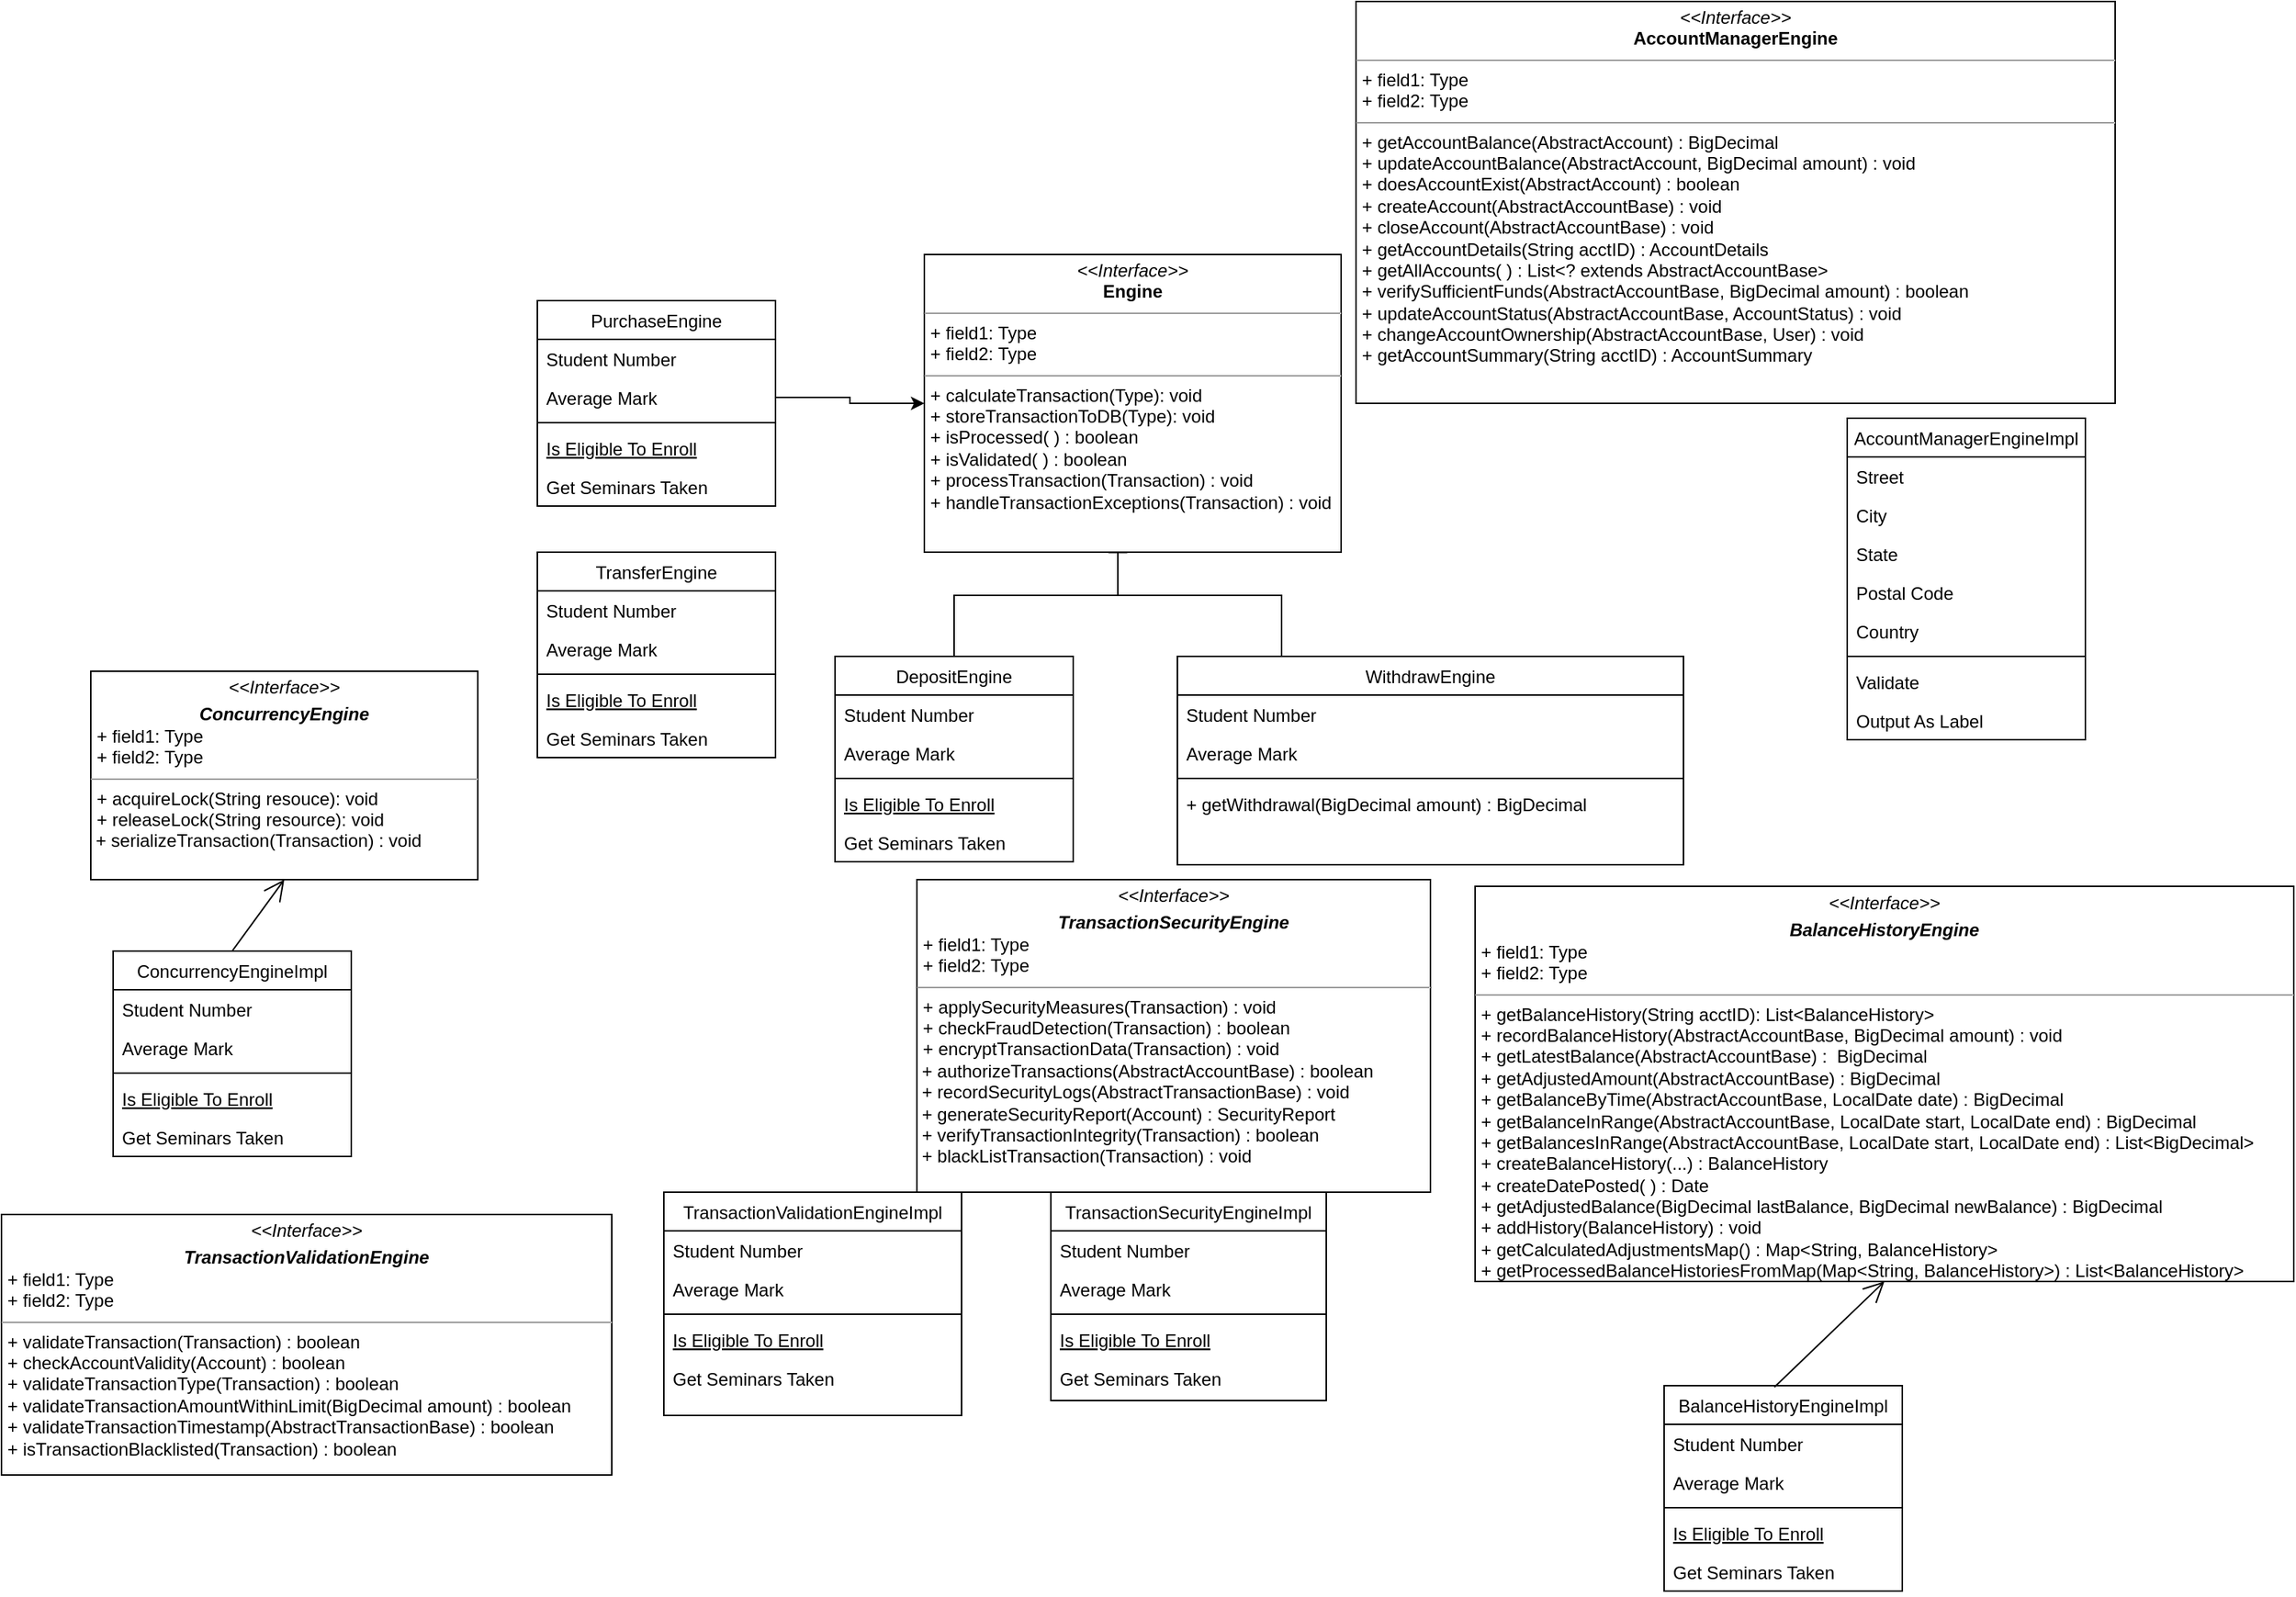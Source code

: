 <mxfile version="22.1.5" type="github">
  <diagram id="C5RBs43oDa-KdzZeNtuy" name="Page-1">
    <mxGraphModel dx="2491" dy="1832" grid="1" gridSize="10" guides="1" tooltips="1" connect="1" arrows="1" fold="1" page="1" pageScale="1" pageWidth="827" pageHeight="1169" math="0" shadow="0">
      <root>
        <mxCell id="WIyWlLk6GJQsqaUBKTNV-0" />
        <mxCell id="WIyWlLk6GJQsqaUBKTNV-1" parent="WIyWlLk6GJQsqaUBKTNV-0" />
        <mxCell id="zkfFHV4jXpPFQw0GAbJ--6" value="DepositEngine" style="swimlane;fontStyle=0;align=center;verticalAlign=top;childLayout=stackLayout;horizontal=1;startSize=26;horizontalStack=0;resizeParent=1;resizeLast=0;collapsible=1;marginBottom=0;rounded=0;shadow=0;strokeWidth=1;" parent="WIyWlLk6GJQsqaUBKTNV-1" vertex="1">
          <mxGeometry x="110" y="340" width="160" height="138" as="geometry">
            <mxRectangle x="130" y="380" width="160" height="26" as="alternateBounds" />
          </mxGeometry>
        </mxCell>
        <mxCell id="zkfFHV4jXpPFQw0GAbJ--7" value="Student Number" style="text;align=left;verticalAlign=top;spacingLeft=4;spacingRight=4;overflow=hidden;rotatable=0;points=[[0,0.5],[1,0.5]];portConstraint=eastwest;" parent="zkfFHV4jXpPFQw0GAbJ--6" vertex="1">
          <mxGeometry y="26" width="160" height="26" as="geometry" />
        </mxCell>
        <mxCell id="zkfFHV4jXpPFQw0GAbJ--8" value="Average Mark" style="text;align=left;verticalAlign=top;spacingLeft=4;spacingRight=4;overflow=hidden;rotatable=0;points=[[0,0.5],[1,0.5]];portConstraint=eastwest;rounded=0;shadow=0;html=0;" parent="zkfFHV4jXpPFQw0GAbJ--6" vertex="1">
          <mxGeometry y="52" width="160" height="26" as="geometry" />
        </mxCell>
        <mxCell id="zkfFHV4jXpPFQw0GAbJ--9" value="" style="line;html=1;strokeWidth=1;align=left;verticalAlign=middle;spacingTop=-1;spacingLeft=3;spacingRight=3;rotatable=0;labelPosition=right;points=[];portConstraint=eastwest;" parent="zkfFHV4jXpPFQw0GAbJ--6" vertex="1">
          <mxGeometry y="78" width="160" height="8" as="geometry" />
        </mxCell>
        <mxCell id="zkfFHV4jXpPFQw0GAbJ--10" value="Is Eligible To Enroll" style="text;align=left;verticalAlign=top;spacingLeft=4;spacingRight=4;overflow=hidden;rotatable=0;points=[[0,0.5],[1,0.5]];portConstraint=eastwest;fontStyle=4" parent="zkfFHV4jXpPFQw0GAbJ--6" vertex="1">
          <mxGeometry y="86" width="160" height="26" as="geometry" />
        </mxCell>
        <mxCell id="zkfFHV4jXpPFQw0GAbJ--11" value="Get Seminars Taken" style="text;align=left;verticalAlign=top;spacingLeft=4;spacingRight=4;overflow=hidden;rotatable=0;points=[[0,0.5],[1,0.5]];portConstraint=eastwest;" parent="zkfFHV4jXpPFQw0GAbJ--6" vertex="1">
          <mxGeometry y="112" width="160" height="26" as="geometry" />
        </mxCell>
        <mxCell id="zkfFHV4jXpPFQw0GAbJ--12" value="" style="endArrow=block;endSize=10;endFill=0;shadow=0;strokeWidth=1;rounded=0;edgeStyle=elbowEdgeStyle;elbow=vertical;" parent="WIyWlLk6GJQsqaUBKTNV-1" source="zkfFHV4jXpPFQw0GAbJ--6" edge="1">
          <mxGeometry width="160" relative="1" as="geometry">
            <mxPoint x="200" y="203" as="sourcePoint" />
            <mxPoint x="300" y="258" as="targetPoint" />
          </mxGeometry>
        </mxCell>
        <mxCell id="zkfFHV4jXpPFQw0GAbJ--16" value="" style="endArrow=block;endSize=10;endFill=0;shadow=0;strokeWidth=1;rounded=0;edgeStyle=elbowEdgeStyle;elbow=vertical;" parent="WIyWlLk6GJQsqaUBKTNV-1" edge="1">
          <mxGeometry width="160" relative="1" as="geometry">
            <mxPoint x="410" y="340" as="sourcePoint" />
            <mxPoint x="300" y="258" as="targetPoint" />
          </mxGeometry>
        </mxCell>
        <mxCell id="zkfFHV4jXpPFQw0GAbJ--17" value="AccountManagerEngineImpl" style="swimlane;fontStyle=0;align=center;verticalAlign=top;childLayout=stackLayout;horizontal=1;startSize=26;horizontalStack=0;resizeParent=1;resizeLast=0;collapsible=1;marginBottom=0;rounded=0;shadow=0;strokeWidth=1;" parent="WIyWlLk6GJQsqaUBKTNV-1" vertex="1">
          <mxGeometry x="790" y="180" width="160" height="216" as="geometry">
            <mxRectangle x="550" y="140" width="160" height="26" as="alternateBounds" />
          </mxGeometry>
        </mxCell>
        <mxCell id="zkfFHV4jXpPFQw0GAbJ--18" value="Street" style="text;align=left;verticalAlign=top;spacingLeft=4;spacingRight=4;overflow=hidden;rotatable=0;points=[[0,0.5],[1,0.5]];portConstraint=eastwest;" parent="zkfFHV4jXpPFQw0GAbJ--17" vertex="1">
          <mxGeometry y="26" width="160" height="26" as="geometry" />
        </mxCell>
        <mxCell id="zkfFHV4jXpPFQw0GAbJ--19" value="City" style="text;align=left;verticalAlign=top;spacingLeft=4;spacingRight=4;overflow=hidden;rotatable=0;points=[[0,0.5],[1,0.5]];portConstraint=eastwest;rounded=0;shadow=0;html=0;" parent="zkfFHV4jXpPFQw0GAbJ--17" vertex="1">
          <mxGeometry y="52" width="160" height="26" as="geometry" />
        </mxCell>
        <mxCell id="zkfFHV4jXpPFQw0GAbJ--20" value="State" style="text;align=left;verticalAlign=top;spacingLeft=4;spacingRight=4;overflow=hidden;rotatable=0;points=[[0,0.5],[1,0.5]];portConstraint=eastwest;rounded=0;shadow=0;html=0;" parent="zkfFHV4jXpPFQw0GAbJ--17" vertex="1">
          <mxGeometry y="78" width="160" height="26" as="geometry" />
        </mxCell>
        <mxCell id="zkfFHV4jXpPFQw0GAbJ--21" value="Postal Code" style="text;align=left;verticalAlign=top;spacingLeft=4;spacingRight=4;overflow=hidden;rotatable=0;points=[[0,0.5],[1,0.5]];portConstraint=eastwest;rounded=0;shadow=0;html=0;" parent="zkfFHV4jXpPFQw0GAbJ--17" vertex="1">
          <mxGeometry y="104" width="160" height="26" as="geometry" />
        </mxCell>
        <mxCell id="zkfFHV4jXpPFQw0GAbJ--22" value="Country" style="text;align=left;verticalAlign=top;spacingLeft=4;spacingRight=4;overflow=hidden;rotatable=0;points=[[0,0.5],[1,0.5]];portConstraint=eastwest;rounded=0;shadow=0;html=0;" parent="zkfFHV4jXpPFQw0GAbJ--17" vertex="1">
          <mxGeometry y="130" width="160" height="26" as="geometry" />
        </mxCell>
        <mxCell id="zkfFHV4jXpPFQw0GAbJ--23" value="" style="line;html=1;strokeWidth=1;align=left;verticalAlign=middle;spacingTop=-1;spacingLeft=3;spacingRight=3;rotatable=0;labelPosition=right;points=[];portConstraint=eastwest;" parent="zkfFHV4jXpPFQw0GAbJ--17" vertex="1">
          <mxGeometry y="156" width="160" height="8" as="geometry" />
        </mxCell>
        <mxCell id="zkfFHV4jXpPFQw0GAbJ--24" value="Validate" style="text;align=left;verticalAlign=top;spacingLeft=4;spacingRight=4;overflow=hidden;rotatable=0;points=[[0,0.5],[1,0.5]];portConstraint=eastwest;" parent="zkfFHV4jXpPFQw0GAbJ--17" vertex="1">
          <mxGeometry y="164" width="160" height="26" as="geometry" />
        </mxCell>
        <mxCell id="zkfFHV4jXpPFQw0GAbJ--25" value="Output As Label" style="text;align=left;verticalAlign=top;spacingLeft=4;spacingRight=4;overflow=hidden;rotatable=0;points=[[0,0.5],[1,0.5]];portConstraint=eastwest;" parent="zkfFHV4jXpPFQw0GAbJ--17" vertex="1">
          <mxGeometry y="190" width="160" height="26" as="geometry" />
        </mxCell>
        <mxCell id="oyJZGiEkRgADrdonyUqu-0" value="TransferEngine" style="swimlane;fontStyle=0;align=center;verticalAlign=top;childLayout=stackLayout;horizontal=1;startSize=26;horizontalStack=0;resizeParent=1;resizeLast=0;collapsible=1;marginBottom=0;rounded=0;shadow=0;strokeWidth=1;" vertex="1" parent="WIyWlLk6GJQsqaUBKTNV-1">
          <mxGeometry x="-90" y="270" width="160" height="138" as="geometry">
            <mxRectangle x="130" y="380" width="160" height="26" as="alternateBounds" />
          </mxGeometry>
        </mxCell>
        <mxCell id="oyJZGiEkRgADrdonyUqu-1" value="Student Number" style="text;align=left;verticalAlign=top;spacingLeft=4;spacingRight=4;overflow=hidden;rotatable=0;points=[[0,0.5],[1,0.5]];portConstraint=eastwest;" vertex="1" parent="oyJZGiEkRgADrdonyUqu-0">
          <mxGeometry y="26" width="160" height="26" as="geometry" />
        </mxCell>
        <mxCell id="oyJZGiEkRgADrdonyUqu-2" value="Average Mark" style="text;align=left;verticalAlign=top;spacingLeft=4;spacingRight=4;overflow=hidden;rotatable=0;points=[[0,0.5],[1,0.5]];portConstraint=eastwest;rounded=0;shadow=0;html=0;" vertex="1" parent="oyJZGiEkRgADrdonyUqu-0">
          <mxGeometry y="52" width="160" height="26" as="geometry" />
        </mxCell>
        <mxCell id="oyJZGiEkRgADrdonyUqu-3" value="" style="line;html=1;strokeWidth=1;align=left;verticalAlign=middle;spacingTop=-1;spacingLeft=3;spacingRight=3;rotatable=0;labelPosition=right;points=[];portConstraint=eastwest;" vertex="1" parent="oyJZGiEkRgADrdonyUqu-0">
          <mxGeometry y="78" width="160" height="8" as="geometry" />
        </mxCell>
        <mxCell id="oyJZGiEkRgADrdonyUqu-4" value="Is Eligible To Enroll" style="text;align=left;verticalAlign=top;spacingLeft=4;spacingRight=4;overflow=hidden;rotatable=0;points=[[0,0.5],[1,0.5]];portConstraint=eastwest;fontStyle=4" vertex="1" parent="oyJZGiEkRgADrdonyUqu-0">
          <mxGeometry y="86" width="160" height="26" as="geometry" />
        </mxCell>
        <mxCell id="oyJZGiEkRgADrdonyUqu-5" value="Get Seminars Taken" style="text;align=left;verticalAlign=top;spacingLeft=4;spacingRight=4;overflow=hidden;rotatable=0;points=[[0,0.5],[1,0.5]];portConstraint=eastwest;" vertex="1" parent="oyJZGiEkRgADrdonyUqu-0">
          <mxGeometry y="112" width="160" height="26" as="geometry" />
        </mxCell>
        <mxCell id="oyJZGiEkRgADrdonyUqu-6" value="PurchaseEngine" style="swimlane;fontStyle=0;align=center;verticalAlign=top;childLayout=stackLayout;horizontal=1;startSize=26;horizontalStack=0;resizeParent=1;resizeLast=0;collapsible=1;marginBottom=0;rounded=0;shadow=0;strokeWidth=1;" vertex="1" parent="WIyWlLk6GJQsqaUBKTNV-1">
          <mxGeometry x="-90" y="101" width="160" height="138" as="geometry">
            <mxRectangle x="130" y="380" width="160" height="26" as="alternateBounds" />
          </mxGeometry>
        </mxCell>
        <mxCell id="oyJZGiEkRgADrdonyUqu-7" value="Student Number" style="text;align=left;verticalAlign=top;spacingLeft=4;spacingRight=4;overflow=hidden;rotatable=0;points=[[0,0.5],[1,0.5]];portConstraint=eastwest;" vertex="1" parent="oyJZGiEkRgADrdonyUqu-6">
          <mxGeometry y="26" width="160" height="26" as="geometry" />
        </mxCell>
        <mxCell id="oyJZGiEkRgADrdonyUqu-8" value="Average Mark" style="text;align=left;verticalAlign=top;spacingLeft=4;spacingRight=4;overflow=hidden;rotatable=0;points=[[0,0.5],[1,0.5]];portConstraint=eastwest;rounded=0;shadow=0;html=0;" vertex="1" parent="oyJZGiEkRgADrdonyUqu-6">
          <mxGeometry y="52" width="160" height="26" as="geometry" />
        </mxCell>
        <mxCell id="oyJZGiEkRgADrdonyUqu-9" value="" style="line;html=1;strokeWidth=1;align=left;verticalAlign=middle;spacingTop=-1;spacingLeft=3;spacingRight=3;rotatable=0;labelPosition=right;points=[];portConstraint=eastwest;" vertex="1" parent="oyJZGiEkRgADrdonyUqu-6">
          <mxGeometry y="78" width="160" height="8" as="geometry" />
        </mxCell>
        <mxCell id="oyJZGiEkRgADrdonyUqu-10" value="Is Eligible To Enroll" style="text;align=left;verticalAlign=top;spacingLeft=4;spacingRight=4;overflow=hidden;rotatable=0;points=[[0,0.5],[1,0.5]];portConstraint=eastwest;fontStyle=4" vertex="1" parent="oyJZGiEkRgADrdonyUqu-6">
          <mxGeometry y="86" width="160" height="26" as="geometry" />
        </mxCell>
        <mxCell id="oyJZGiEkRgADrdonyUqu-11" value="Get Seminars Taken" style="text;align=left;verticalAlign=top;spacingLeft=4;spacingRight=4;overflow=hidden;rotatable=0;points=[[0,0.5],[1,0.5]];portConstraint=eastwest;" vertex="1" parent="oyJZGiEkRgADrdonyUqu-6">
          <mxGeometry y="112" width="160" height="26" as="geometry" />
        </mxCell>
        <mxCell id="oyJZGiEkRgADrdonyUqu-18" value="BalanceHistoryEngineImpl" style="swimlane;fontStyle=0;align=center;verticalAlign=top;childLayout=stackLayout;horizontal=1;startSize=26;horizontalStack=0;resizeParent=1;resizeLast=0;collapsible=1;marginBottom=0;rounded=0;shadow=0;strokeWidth=1;" vertex="1" parent="WIyWlLk6GJQsqaUBKTNV-1">
          <mxGeometry x="667" y="830" width="160" height="138" as="geometry">
            <mxRectangle x="130" y="380" width="160" height="26" as="alternateBounds" />
          </mxGeometry>
        </mxCell>
        <mxCell id="oyJZGiEkRgADrdonyUqu-19" value="Student Number" style="text;align=left;verticalAlign=top;spacingLeft=4;spacingRight=4;overflow=hidden;rotatable=0;points=[[0,0.5],[1,0.5]];portConstraint=eastwest;" vertex="1" parent="oyJZGiEkRgADrdonyUqu-18">
          <mxGeometry y="26" width="160" height="26" as="geometry" />
        </mxCell>
        <mxCell id="oyJZGiEkRgADrdonyUqu-20" value="Average Mark" style="text;align=left;verticalAlign=top;spacingLeft=4;spacingRight=4;overflow=hidden;rotatable=0;points=[[0,0.5],[1,0.5]];portConstraint=eastwest;rounded=0;shadow=0;html=0;" vertex="1" parent="oyJZGiEkRgADrdonyUqu-18">
          <mxGeometry y="52" width="160" height="26" as="geometry" />
        </mxCell>
        <mxCell id="oyJZGiEkRgADrdonyUqu-21" value="" style="line;html=1;strokeWidth=1;align=left;verticalAlign=middle;spacingTop=-1;spacingLeft=3;spacingRight=3;rotatable=0;labelPosition=right;points=[];portConstraint=eastwest;" vertex="1" parent="oyJZGiEkRgADrdonyUqu-18">
          <mxGeometry y="78" width="160" height="8" as="geometry" />
        </mxCell>
        <mxCell id="oyJZGiEkRgADrdonyUqu-22" value="Is Eligible To Enroll" style="text;align=left;verticalAlign=top;spacingLeft=4;spacingRight=4;overflow=hidden;rotatable=0;points=[[0,0.5],[1,0.5]];portConstraint=eastwest;fontStyle=4" vertex="1" parent="oyJZGiEkRgADrdonyUqu-18">
          <mxGeometry y="86" width="160" height="26" as="geometry" />
        </mxCell>
        <mxCell id="oyJZGiEkRgADrdonyUqu-23" value="Get Seminars Taken" style="text;align=left;verticalAlign=top;spacingLeft=4;spacingRight=4;overflow=hidden;rotatable=0;points=[[0,0.5],[1,0.5]];portConstraint=eastwest;" vertex="1" parent="oyJZGiEkRgADrdonyUqu-18">
          <mxGeometry y="112" width="160" height="26" as="geometry" />
        </mxCell>
        <mxCell id="oyJZGiEkRgADrdonyUqu-24" value="ConcurrencyEngineImpl" style="swimlane;fontStyle=0;align=center;verticalAlign=top;childLayout=stackLayout;horizontal=1;startSize=26;horizontalStack=0;resizeParent=1;resizeLast=0;collapsible=1;marginBottom=0;rounded=0;shadow=0;strokeWidth=1;" vertex="1" parent="WIyWlLk6GJQsqaUBKTNV-1">
          <mxGeometry x="-375" y="538" width="160" height="138" as="geometry">
            <mxRectangle x="130" y="380" width="160" height="26" as="alternateBounds" />
          </mxGeometry>
        </mxCell>
        <mxCell id="oyJZGiEkRgADrdonyUqu-25" value="Student Number" style="text;align=left;verticalAlign=top;spacingLeft=4;spacingRight=4;overflow=hidden;rotatable=0;points=[[0,0.5],[1,0.5]];portConstraint=eastwest;" vertex="1" parent="oyJZGiEkRgADrdonyUqu-24">
          <mxGeometry y="26" width="160" height="26" as="geometry" />
        </mxCell>
        <mxCell id="oyJZGiEkRgADrdonyUqu-26" value="Average Mark" style="text;align=left;verticalAlign=top;spacingLeft=4;spacingRight=4;overflow=hidden;rotatable=0;points=[[0,0.5],[1,0.5]];portConstraint=eastwest;rounded=0;shadow=0;html=0;" vertex="1" parent="oyJZGiEkRgADrdonyUqu-24">
          <mxGeometry y="52" width="160" height="26" as="geometry" />
        </mxCell>
        <mxCell id="oyJZGiEkRgADrdonyUqu-27" value="" style="line;html=1;strokeWidth=1;align=left;verticalAlign=middle;spacingTop=-1;spacingLeft=3;spacingRight=3;rotatable=0;labelPosition=right;points=[];portConstraint=eastwest;" vertex="1" parent="oyJZGiEkRgADrdonyUqu-24">
          <mxGeometry y="78" width="160" height="8" as="geometry" />
        </mxCell>
        <mxCell id="oyJZGiEkRgADrdonyUqu-28" value="Is Eligible To Enroll" style="text;align=left;verticalAlign=top;spacingLeft=4;spacingRight=4;overflow=hidden;rotatable=0;points=[[0,0.5],[1,0.5]];portConstraint=eastwest;fontStyle=4" vertex="1" parent="oyJZGiEkRgADrdonyUqu-24">
          <mxGeometry y="86" width="160" height="26" as="geometry" />
        </mxCell>
        <mxCell id="oyJZGiEkRgADrdonyUqu-29" value="Get Seminars Taken" style="text;align=left;verticalAlign=top;spacingLeft=4;spacingRight=4;overflow=hidden;rotatable=0;points=[[0,0.5],[1,0.5]];portConstraint=eastwest;" vertex="1" parent="oyJZGiEkRgADrdonyUqu-24">
          <mxGeometry y="112" width="160" height="26" as="geometry" />
        </mxCell>
        <mxCell id="oyJZGiEkRgADrdonyUqu-30" value="&lt;p style=&quot;margin:0px;margin-top:4px;text-align:center;&quot;&gt;&lt;i&gt;&amp;lt;&amp;lt;Interface&amp;gt;&amp;gt;&lt;/i&gt;&lt;br&gt;&lt;b&gt;Engine&lt;/b&gt;&lt;/p&gt;&lt;hr size=&quot;1&quot;&gt;&lt;p style=&quot;margin:0px;margin-left:4px;&quot;&gt;+ field1: Type&lt;br&gt;+ field2: Type&lt;/p&gt;&lt;hr size=&quot;1&quot;&gt;&lt;p style=&quot;margin:0px;margin-left:4px;&quot;&gt;+ calculateTransaction(Type): void&lt;br&gt;+ storeTransactionToDB(Type): void&lt;/p&gt;&lt;p style=&quot;margin:0px;margin-left:4px;&quot;&gt;+ isProcessed( ) : boolean&lt;/p&gt;&lt;p style=&quot;margin:0px;margin-left:4px;&quot;&gt;+ isValidated( ) : boolean&lt;/p&gt;&lt;p style=&quot;margin:0px;margin-left:4px;&quot;&gt;+ processTransaction(Transaction) : void&lt;/p&gt;&lt;p style=&quot;margin:0px;margin-left:4px;&quot;&gt;+ handleTransactionExceptions(Transaction) : void&lt;/p&gt;&lt;p style=&quot;margin:0px;margin-left:4px;&quot;&gt;&lt;br&gt;&lt;/p&gt;" style="verticalAlign=top;align=left;overflow=fill;fontSize=12;fontFamily=Helvetica;html=1;whiteSpace=wrap;" vertex="1" parent="WIyWlLk6GJQsqaUBKTNV-1">
          <mxGeometry x="170" y="70" width="280" height="200" as="geometry" />
        </mxCell>
        <mxCell id="oyJZGiEkRgADrdonyUqu-31" value="&lt;p style=&quot;margin:0px;margin-top:4px;text-align:center;&quot;&gt;&lt;i&gt;&amp;lt;&amp;lt;Interface&amp;gt;&amp;gt;&lt;/i&gt;&lt;br&gt;&lt;/p&gt;&lt;p style=&quot;margin:0px;margin-top:4px;text-align:center;&quot;&gt;&lt;i&gt;&lt;b&gt;ConcurrencyEngine&lt;/b&gt;&lt;/i&gt;&lt;/p&gt;&lt;p style=&quot;margin:0px;margin-left:4px;&quot;&gt;+ field1: Type&lt;br&gt;+ field2: Type&lt;/p&gt;&lt;hr size=&quot;1&quot;&gt;&lt;p style=&quot;margin:0px;margin-left:4px;&quot;&gt;+ acquireLock(String resouce): void&lt;br&gt;+ releaseLock(String resource): void&lt;/p&gt;&amp;nbsp;+ serializeTransaction(Transaction) : void" style="verticalAlign=top;align=left;overflow=fill;fontSize=12;fontFamily=Helvetica;html=1;whiteSpace=wrap;" vertex="1" parent="WIyWlLk6GJQsqaUBKTNV-1">
          <mxGeometry x="-390" y="350" width="260" height="140" as="geometry" />
        </mxCell>
        <mxCell id="oyJZGiEkRgADrdonyUqu-32" value="" style="endArrow=open;endFill=1;endSize=12;html=1;rounded=0;exitX=0.5;exitY=0;exitDx=0;exitDy=0;entryX=0.5;entryY=1;entryDx=0;entryDy=0;" edge="1" parent="WIyWlLk6GJQsqaUBKTNV-1" source="oyJZGiEkRgADrdonyUqu-24" target="oyJZGiEkRgADrdonyUqu-31">
          <mxGeometry width="160" relative="1" as="geometry">
            <mxPoint x="200" y="390" as="sourcePoint" />
            <mxPoint x="360" y="390" as="targetPoint" />
          </mxGeometry>
        </mxCell>
        <mxCell id="oyJZGiEkRgADrdonyUqu-33" value="&lt;p style=&quot;margin:0px;margin-top:4px;text-align:center;&quot;&gt;&lt;i&gt;&amp;lt;&amp;lt;Interface&amp;gt;&amp;gt;&lt;/i&gt;&lt;br&gt;&lt;/p&gt;&lt;p style=&quot;margin:0px;margin-top:4px;text-align:center;&quot;&gt;&lt;i&gt;&lt;b&gt;BalanceHistoryEngine&lt;/b&gt;&lt;/i&gt;&lt;/p&gt;&lt;p style=&quot;margin:0px;margin-left:4px;&quot;&gt;+ field1: Type&lt;br&gt;+ field2: Type&lt;/p&gt;&lt;hr size=&quot;1&quot;&gt;&lt;p style=&quot;margin:0px;margin-left:4px;&quot;&gt;+ getBalanceHistory(String acctID): List&amp;lt;BalanceHistory&amp;gt;&lt;br&gt;+ recordBalanceHistory(AbstractAccountBase, BigDecimal amount) : void&lt;/p&gt;&lt;p style=&quot;margin:0px;margin-left:4px;&quot;&gt;+ getLatestBalance(AbstractAccountBase) :&amp;nbsp; BigDecimal&lt;/p&gt;&lt;p style=&quot;margin:0px;margin-left:4px;&quot;&gt;+ getAdjustedAmount(AbstractAccountBase) : BigDecimal&lt;/p&gt;&lt;p style=&quot;margin:0px;margin-left:4px;&quot;&gt;+ getBalanceByTime(AbstractAccountBase, LocalDate date) : BigDecimal&lt;/p&gt;&lt;p style=&quot;margin:0px;margin-left:4px;&quot;&gt;+ getBalanceInRange(AbstractAccountBase, LocalDate start, LocalDate end) : BigDecimal&lt;/p&gt;&lt;p style=&quot;margin:0px;margin-left:4px;&quot;&gt;+ getBalancesInRange(AbstractAccountBase, LocalDate start, LocalDate end) : List&amp;lt;BigDecimal&amp;gt;&amp;nbsp;&lt;/p&gt;&lt;p style=&quot;margin:0px;margin-left:4px;&quot;&gt;+ createBalanceHistory(...) : BalanceHistory&lt;/p&gt;&lt;p style=&quot;margin:0px;margin-left:4px;&quot;&gt;+ createDatePosted( ) : Date&lt;/p&gt;&lt;p style=&quot;margin:0px;margin-left:4px;&quot;&gt;+ getAdjustedBalance(BigDecimal lastBalance, BigDecimal newBalance) : BigDecimal&lt;/p&gt;&lt;p style=&quot;margin:0px;margin-left:4px;&quot;&gt;+ addHistory(BalanceHistory) : void&lt;/p&gt;&lt;p style=&quot;margin:0px;margin-left:4px;&quot;&gt;+ getCalculatedAdjustmentsMap() : Map&amp;lt;String, BalanceHistory&amp;gt;&amp;nbsp;&lt;/p&gt;&lt;p style=&quot;margin:0px;margin-left:4px;&quot;&gt;+ getProcessedBalanceHistoriesFromMap(Map&amp;lt;String, BalanceHistory&amp;gt;) : List&amp;lt;BalanceHistory&amp;gt;&lt;/p&gt;" style="verticalAlign=top;align=left;overflow=fill;fontSize=12;fontFamily=Helvetica;html=1;whiteSpace=wrap;" vertex="1" parent="WIyWlLk6GJQsqaUBKTNV-1">
          <mxGeometry x="540" y="494.5" width="550" height="265.5" as="geometry" />
        </mxCell>
        <mxCell id="oyJZGiEkRgADrdonyUqu-34" value="" style="endArrow=open;endFill=1;endSize=12;html=1;rounded=0;entryX=0.5;entryY=1;entryDx=0;entryDy=0;exitX=0.463;exitY=0.007;exitDx=0;exitDy=0;exitPerimeter=0;" edge="1" parent="WIyWlLk6GJQsqaUBKTNV-1" source="oyJZGiEkRgADrdonyUqu-18" target="oyJZGiEkRgADrdonyUqu-33">
          <mxGeometry width="160" relative="1" as="geometry">
            <mxPoint x="200" y="390" as="sourcePoint" />
            <mxPoint x="360" y="390" as="targetPoint" />
          </mxGeometry>
        </mxCell>
        <mxCell id="oyJZGiEkRgADrdonyUqu-35" value="&lt;p style=&quot;margin:0px;margin-top:4px;text-align:center;&quot;&gt;&lt;i&gt;&amp;lt;&amp;lt;Interface&amp;gt;&amp;gt;&lt;/i&gt;&lt;br&gt;&lt;/p&gt;&lt;p style=&quot;margin:0px;margin-top:4px;text-align:center;&quot;&gt;&lt;i&gt;&lt;b&gt;TransactionValidationEngine&lt;/b&gt;&lt;/i&gt;&lt;/p&gt;&lt;p style=&quot;margin:0px;margin-left:4px;&quot;&gt;+ field1: Type&lt;br&gt;+ field2: Type&lt;/p&gt;&lt;hr size=&quot;1&quot;&gt;&lt;p style=&quot;margin:0px;margin-left:4px;&quot;&gt;+ validateTransaction(Transaction) : boolean&lt;br&gt;&lt;/p&gt;&lt;p style=&quot;margin:0px;margin-left:4px;&quot;&gt;+ checkAccountValidity(Account) : boolean&lt;/p&gt;&lt;p style=&quot;margin:0px;margin-left:4px;&quot;&gt;+ validateTransactionType(Transaction) : boolean&lt;/p&gt;&lt;p style=&quot;margin:0px;margin-left:4px;&quot;&gt;+ validateTransactionAmountWithinLimit(BigDecimal amount) : boolean&lt;/p&gt;&lt;p style=&quot;margin:0px;margin-left:4px;&quot;&gt;+ validateTransactionTimestamp(AbstractTransactionBase) : boolean&lt;/p&gt;&lt;p style=&quot;margin:0px;margin-left:4px;&quot;&gt;+ isTransactionBlacklisted(Transaction) : boolean&lt;/p&gt;" style="verticalAlign=top;align=left;overflow=fill;fontSize=12;fontFamily=Helvetica;html=1;whiteSpace=wrap;" vertex="1" parent="WIyWlLk6GJQsqaUBKTNV-1">
          <mxGeometry x="-450" y="715" width="410" height="175" as="geometry" />
        </mxCell>
        <mxCell id="oyJZGiEkRgADrdonyUqu-36" value="TransactionValidationEngineImpl" style="swimlane;fontStyle=0;align=center;verticalAlign=top;childLayout=stackLayout;horizontal=1;startSize=26;horizontalStack=0;resizeParent=1;resizeLast=0;collapsible=1;marginBottom=0;rounded=0;shadow=0;strokeWidth=1;" vertex="1" parent="WIyWlLk6GJQsqaUBKTNV-1">
          <mxGeometry x="-5" y="700" width="200" height="150" as="geometry">
            <mxRectangle x="130" y="380" width="160" height="26" as="alternateBounds" />
          </mxGeometry>
        </mxCell>
        <mxCell id="oyJZGiEkRgADrdonyUqu-37" value="Student Number" style="text;align=left;verticalAlign=top;spacingLeft=4;spacingRight=4;overflow=hidden;rotatable=0;points=[[0,0.5],[1,0.5]];portConstraint=eastwest;" vertex="1" parent="oyJZGiEkRgADrdonyUqu-36">
          <mxGeometry y="26" width="200" height="26" as="geometry" />
        </mxCell>
        <mxCell id="oyJZGiEkRgADrdonyUqu-38" value="Average Mark" style="text;align=left;verticalAlign=top;spacingLeft=4;spacingRight=4;overflow=hidden;rotatable=0;points=[[0,0.5],[1,0.5]];portConstraint=eastwest;rounded=0;shadow=0;html=0;" vertex="1" parent="oyJZGiEkRgADrdonyUqu-36">
          <mxGeometry y="52" width="200" height="26" as="geometry" />
        </mxCell>
        <mxCell id="oyJZGiEkRgADrdonyUqu-39" value="" style="line;html=1;strokeWidth=1;align=left;verticalAlign=middle;spacingTop=-1;spacingLeft=3;spacingRight=3;rotatable=0;labelPosition=right;points=[];portConstraint=eastwest;" vertex="1" parent="oyJZGiEkRgADrdonyUqu-36">
          <mxGeometry y="78" width="200" height="8" as="geometry" />
        </mxCell>
        <mxCell id="oyJZGiEkRgADrdonyUqu-40" value="Is Eligible To Enroll" style="text;align=left;verticalAlign=top;spacingLeft=4;spacingRight=4;overflow=hidden;rotatable=0;points=[[0,0.5],[1,0.5]];portConstraint=eastwest;fontStyle=4" vertex="1" parent="oyJZGiEkRgADrdonyUqu-36">
          <mxGeometry y="86" width="200" height="26" as="geometry" />
        </mxCell>
        <mxCell id="oyJZGiEkRgADrdonyUqu-41" value="Get Seminars Taken" style="text;align=left;verticalAlign=top;spacingLeft=4;spacingRight=4;overflow=hidden;rotatable=0;points=[[0,0.5],[1,0.5]];portConstraint=eastwest;" vertex="1" parent="oyJZGiEkRgADrdonyUqu-36">
          <mxGeometry y="112" width="200" height="26" as="geometry" />
        </mxCell>
        <mxCell id="oyJZGiEkRgADrdonyUqu-42" value="&lt;p style=&quot;margin:0px;margin-top:4px;text-align:center;&quot;&gt;&lt;i&gt;&amp;lt;&amp;lt;Interface&amp;gt;&amp;gt;&lt;/i&gt;&lt;br&gt;&lt;/p&gt;&lt;p style=&quot;margin:0px;margin-top:4px;text-align:center;&quot;&gt;&lt;i&gt;&lt;b&gt;TransactionSecurityEngine&lt;/b&gt;&lt;/i&gt;&lt;/p&gt;&lt;p style=&quot;margin:0px;margin-left:4px;&quot;&gt;+ field1: Type&lt;br&gt;+ field2: Type&lt;/p&gt;&lt;hr size=&quot;1&quot;&gt;&lt;p style=&quot;margin:0px;margin-left:4px;&quot;&gt;+ applySecurityMeasures(Transaction) : void&lt;br&gt;&lt;/p&gt;&lt;p style=&quot;margin:0px;margin-left:4px;&quot;&gt;+ checkFraudDetection(Transaction) : boolean&lt;/p&gt;&lt;p style=&quot;margin:0px;margin-left:4px;&quot;&gt;+ encryptTransactionData(Transaction) : void&lt;/p&gt;&amp;nbsp;+ authorizeTransactions(AbstractAccountBase) : boolean&lt;br&gt;&amp;nbsp;+ recordSecurityLogs(AbstractTransactionBase) : void&lt;br&gt;&amp;nbsp;+ generateSecurityReport(Account) : SecurityReport&lt;br&gt;&amp;nbsp;+ verifyTransactionIntegrity(Transaction) : boolean&lt;br&gt;&amp;nbsp;+ blackListTransaction(Transaction) : void" style="verticalAlign=top;align=left;overflow=fill;fontSize=12;fontFamily=Helvetica;html=1;whiteSpace=wrap;" vertex="1" parent="WIyWlLk6GJQsqaUBKTNV-1">
          <mxGeometry x="165" y="490" width="345" height="210" as="geometry" />
        </mxCell>
        <mxCell id="oyJZGiEkRgADrdonyUqu-43" value="TransactionSecurityEngineImpl" style="swimlane;fontStyle=0;align=center;verticalAlign=top;childLayout=stackLayout;horizontal=1;startSize=26;horizontalStack=0;resizeParent=1;resizeLast=0;collapsible=1;marginBottom=0;rounded=0;shadow=0;strokeWidth=1;" vertex="1" parent="WIyWlLk6GJQsqaUBKTNV-1">
          <mxGeometry x="255" y="700" width="185" height="140" as="geometry">
            <mxRectangle x="130" y="380" width="160" height="26" as="alternateBounds" />
          </mxGeometry>
        </mxCell>
        <mxCell id="oyJZGiEkRgADrdonyUqu-44" value="Student Number" style="text;align=left;verticalAlign=top;spacingLeft=4;spacingRight=4;overflow=hidden;rotatable=0;points=[[0,0.5],[1,0.5]];portConstraint=eastwest;" vertex="1" parent="oyJZGiEkRgADrdonyUqu-43">
          <mxGeometry y="26" width="185" height="26" as="geometry" />
        </mxCell>
        <mxCell id="oyJZGiEkRgADrdonyUqu-45" value="Average Mark" style="text;align=left;verticalAlign=top;spacingLeft=4;spacingRight=4;overflow=hidden;rotatable=0;points=[[0,0.5],[1,0.5]];portConstraint=eastwest;rounded=0;shadow=0;html=0;" vertex="1" parent="oyJZGiEkRgADrdonyUqu-43">
          <mxGeometry y="52" width="185" height="26" as="geometry" />
        </mxCell>
        <mxCell id="oyJZGiEkRgADrdonyUqu-46" value="" style="line;html=1;strokeWidth=1;align=left;verticalAlign=middle;spacingTop=-1;spacingLeft=3;spacingRight=3;rotatable=0;labelPosition=right;points=[];portConstraint=eastwest;" vertex="1" parent="oyJZGiEkRgADrdonyUqu-43">
          <mxGeometry y="78" width="185" height="8" as="geometry" />
        </mxCell>
        <mxCell id="oyJZGiEkRgADrdonyUqu-47" value="Is Eligible To Enroll" style="text;align=left;verticalAlign=top;spacingLeft=4;spacingRight=4;overflow=hidden;rotatable=0;points=[[0,0.5],[1,0.5]];portConstraint=eastwest;fontStyle=4" vertex="1" parent="oyJZGiEkRgADrdonyUqu-43">
          <mxGeometry y="86" width="185" height="26" as="geometry" />
        </mxCell>
        <mxCell id="oyJZGiEkRgADrdonyUqu-48" value="Get Seminars Taken" style="text;align=left;verticalAlign=top;spacingLeft=4;spacingRight=4;overflow=hidden;rotatable=0;points=[[0,0.5],[1,0.5]];portConstraint=eastwest;" vertex="1" parent="oyJZGiEkRgADrdonyUqu-43">
          <mxGeometry y="112" width="185" height="26" as="geometry" />
        </mxCell>
        <mxCell id="oyJZGiEkRgADrdonyUqu-49" value="&lt;p style=&quot;margin:0px;margin-top:4px;text-align:center;&quot;&gt;&lt;i&gt;&amp;lt;&amp;lt;Interface&amp;gt;&amp;gt;&lt;/i&gt;&lt;br&gt;&lt;b&gt;AccountManagerEngine&lt;/b&gt;&lt;/p&gt;&lt;hr size=&quot;1&quot;&gt;&lt;p style=&quot;margin:0px;margin-left:4px;&quot;&gt;+ field1: Type&lt;br&gt;+ field2: Type&lt;/p&gt;&lt;hr size=&quot;1&quot;&gt;&lt;p style=&quot;margin:0px;margin-left:4px;&quot;&gt;+ getAccountBalance(AbstractAccount) : BigDecimal&lt;/p&gt;&lt;p style=&quot;margin:0px;margin-left:4px;&quot;&gt;+ updateAccountBalance(AbstractAccount, BigDecimal amount) : void&lt;/p&gt;&lt;p style=&quot;margin:0px;margin-left:4px;&quot;&gt;+ doesAccountExist(AbstractAccount) : boolean&lt;/p&gt;&lt;p style=&quot;margin:0px;margin-left:4px;&quot;&gt;+ createAccount(AbstractAccountBase) : void&lt;/p&gt;&lt;p style=&quot;margin:0px;margin-left:4px;&quot;&gt;+ closeAccount(AbstractAccountBase) : void&lt;/p&gt;&lt;p style=&quot;margin:0px;margin-left:4px;&quot;&gt;+ getAccountDetails(String acctID) : AccountDetails&lt;/p&gt;&lt;p style=&quot;margin:0px;margin-left:4px;&quot;&gt;+ getAllAccounts( ) : List&amp;lt;? extends AbstractAccountBase&amp;gt;&amp;nbsp;&lt;/p&gt;&lt;p style=&quot;margin:0px;margin-left:4px;&quot;&gt;+ verifySufficientFunds(AbstractAccountBase, BigDecimal amount) : boolean&lt;/p&gt;&lt;p style=&quot;margin:0px;margin-left:4px;&quot;&gt;+ updateAccountStatus(AbstractAccountBase, AccountStatus) : void&lt;/p&gt;&lt;p style=&quot;margin:0px;margin-left:4px;&quot;&gt;+ changeAccountOwnership(AbstractAccountBase, User) : void&lt;/p&gt;&lt;p style=&quot;margin:0px;margin-left:4px;&quot;&gt;+ getAccountSummary(String acctID) : AccountSummary&lt;/p&gt;&lt;p style=&quot;margin:0px;margin-left:4px;&quot;&gt;&lt;br&gt;&lt;/p&gt;&lt;p style=&quot;margin:0px;margin-left:4px;&quot;&gt;&lt;br&gt;&lt;/p&gt;&lt;p style=&quot;margin:0px;margin-left:4px;&quot;&gt;&lt;br&gt;&lt;/p&gt;&lt;p style=&quot;margin:0px;margin-left:4px;&quot;&gt;&lt;br&gt;&lt;br&gt;&lt;/p&gt;" style="verticalAlign=top;align=left;overflow=fill;fontSize=12;fontFamily=Helvetica;html=1;whiteSpace=wrap;" vertex="1" parent="WIyWlLk6GJQsqaUBKTNV-1">
          <mxGeometry x="460" y="-100" width="510" height="270" as="geometry" />
        </mxCell>
        <mxCell id="oyJZGiEkRgADrdonyUqu-51" style="edgeStyle=orthogonalEdgeStyle;rounded=0;orthogonalLoop=1;jettySize=auto;html=1;entryX=0;entryY=0.5;entryDx=0;entryDy=0;" edge="1" parent="WIyWlLk6GJQsqaUBKTNV-1" source="oyJZGiEkRgADrdonyUqu-8" target="oyJZGiEkRgADrdonyUqu-30">
          <mxGeometry relative="1" as="geometry" />
        </mxCell>
        <mxCell id="oyJZGiEkRgADrdonyUqu-53" value="WithdrawEngine" style="swimlane;fontStyle=0;align=center;verticalAlign=top;childLayout=stackLayout;horizontal=1;startSize=26;horizontalStack=0;resizeParent=1;resizeLast=0;collapsible=1;marginBottom=0;rounded=0;shadow=0;strokeWidth=1;" vertex="1" parent="WIyWlLk6GJQsqaUBKTNV-1">
          <mxGeometry x="340" y="340" width="340" height="140" as="geometry">
            <mxRectangle x="130" y="380" width="160" height="26" as="alternateBounds" />
          </mxGeometry>
        </mxCell>
        <mxCell id="oyJZGiEkRgADrdonyUqu-54" value="Student Number" style="text;align=left;verticalAlign=top;spacingLeft=4;spacingRight=4;overflow=hidden;rotatable=0;points=[[0,0.5],[1,0.5]];portConstraint=eastwest;" vertex="1" parent="oyJZGiEkRgADrdonyUqu-53">
          <mxGeometry y="26" width="340" height="26" as="geometry" />
        </mxCell>
        <mxCell id="oyJZGiEkRgADrdonyUqu-55" value="Average Mark" style="text;align=left;verticalAlign=top;spacingLeft=4;spacingRight=4;overflow=hidden;rotatable=0;points=[[0,0.5],[1,0.5]];portConstraint=eastwest;rounded=0;shadow=0;html=0;" vertex="1" parent="oyJZGiEkRgADrdonyUqu-53">
          <mxGeometry y="52" width="340" height="26" as="geometry" />
        </mxCell>
        <mxCell id="oyJZGiEkRgADrdonyUqu-56" value="" style="line;html=1;strokeWidth=1;align=left;verticalAlign=middle;spacingTop=-1;spacingLeft=3;spacingRight=3;rotatable=0;labelPosition=right;points=[];portConstraint=eastwest;" vertex="1" parent="oyJZGiEkRgADrdonyUqu-53">
          <mxGeometry y="78" width="340" height="8" as="geometry" />
        </mxCell>
        <mxCell id="oyJZGiEkRgADrdonyUqu-58" value="+ getWithdrawal(BigDecimal amount) : BigDecimal" style="text;align=left;verticalAlign=top;spacingLeft=4;spacingRight=4;overflow=hidden;rotatable=0;points=[[0,0.5],[1,0.5]];portConstraint=eastwest;" vertex="1" parent="oyJZGiEkRgADrdonyUqu-53">
          <mxGeometry y="86" width="340" height="26" as="geometry" />
        </mxCell>
      </root>
    </mxGraphModel>
  </diagram>
</mxfile>
